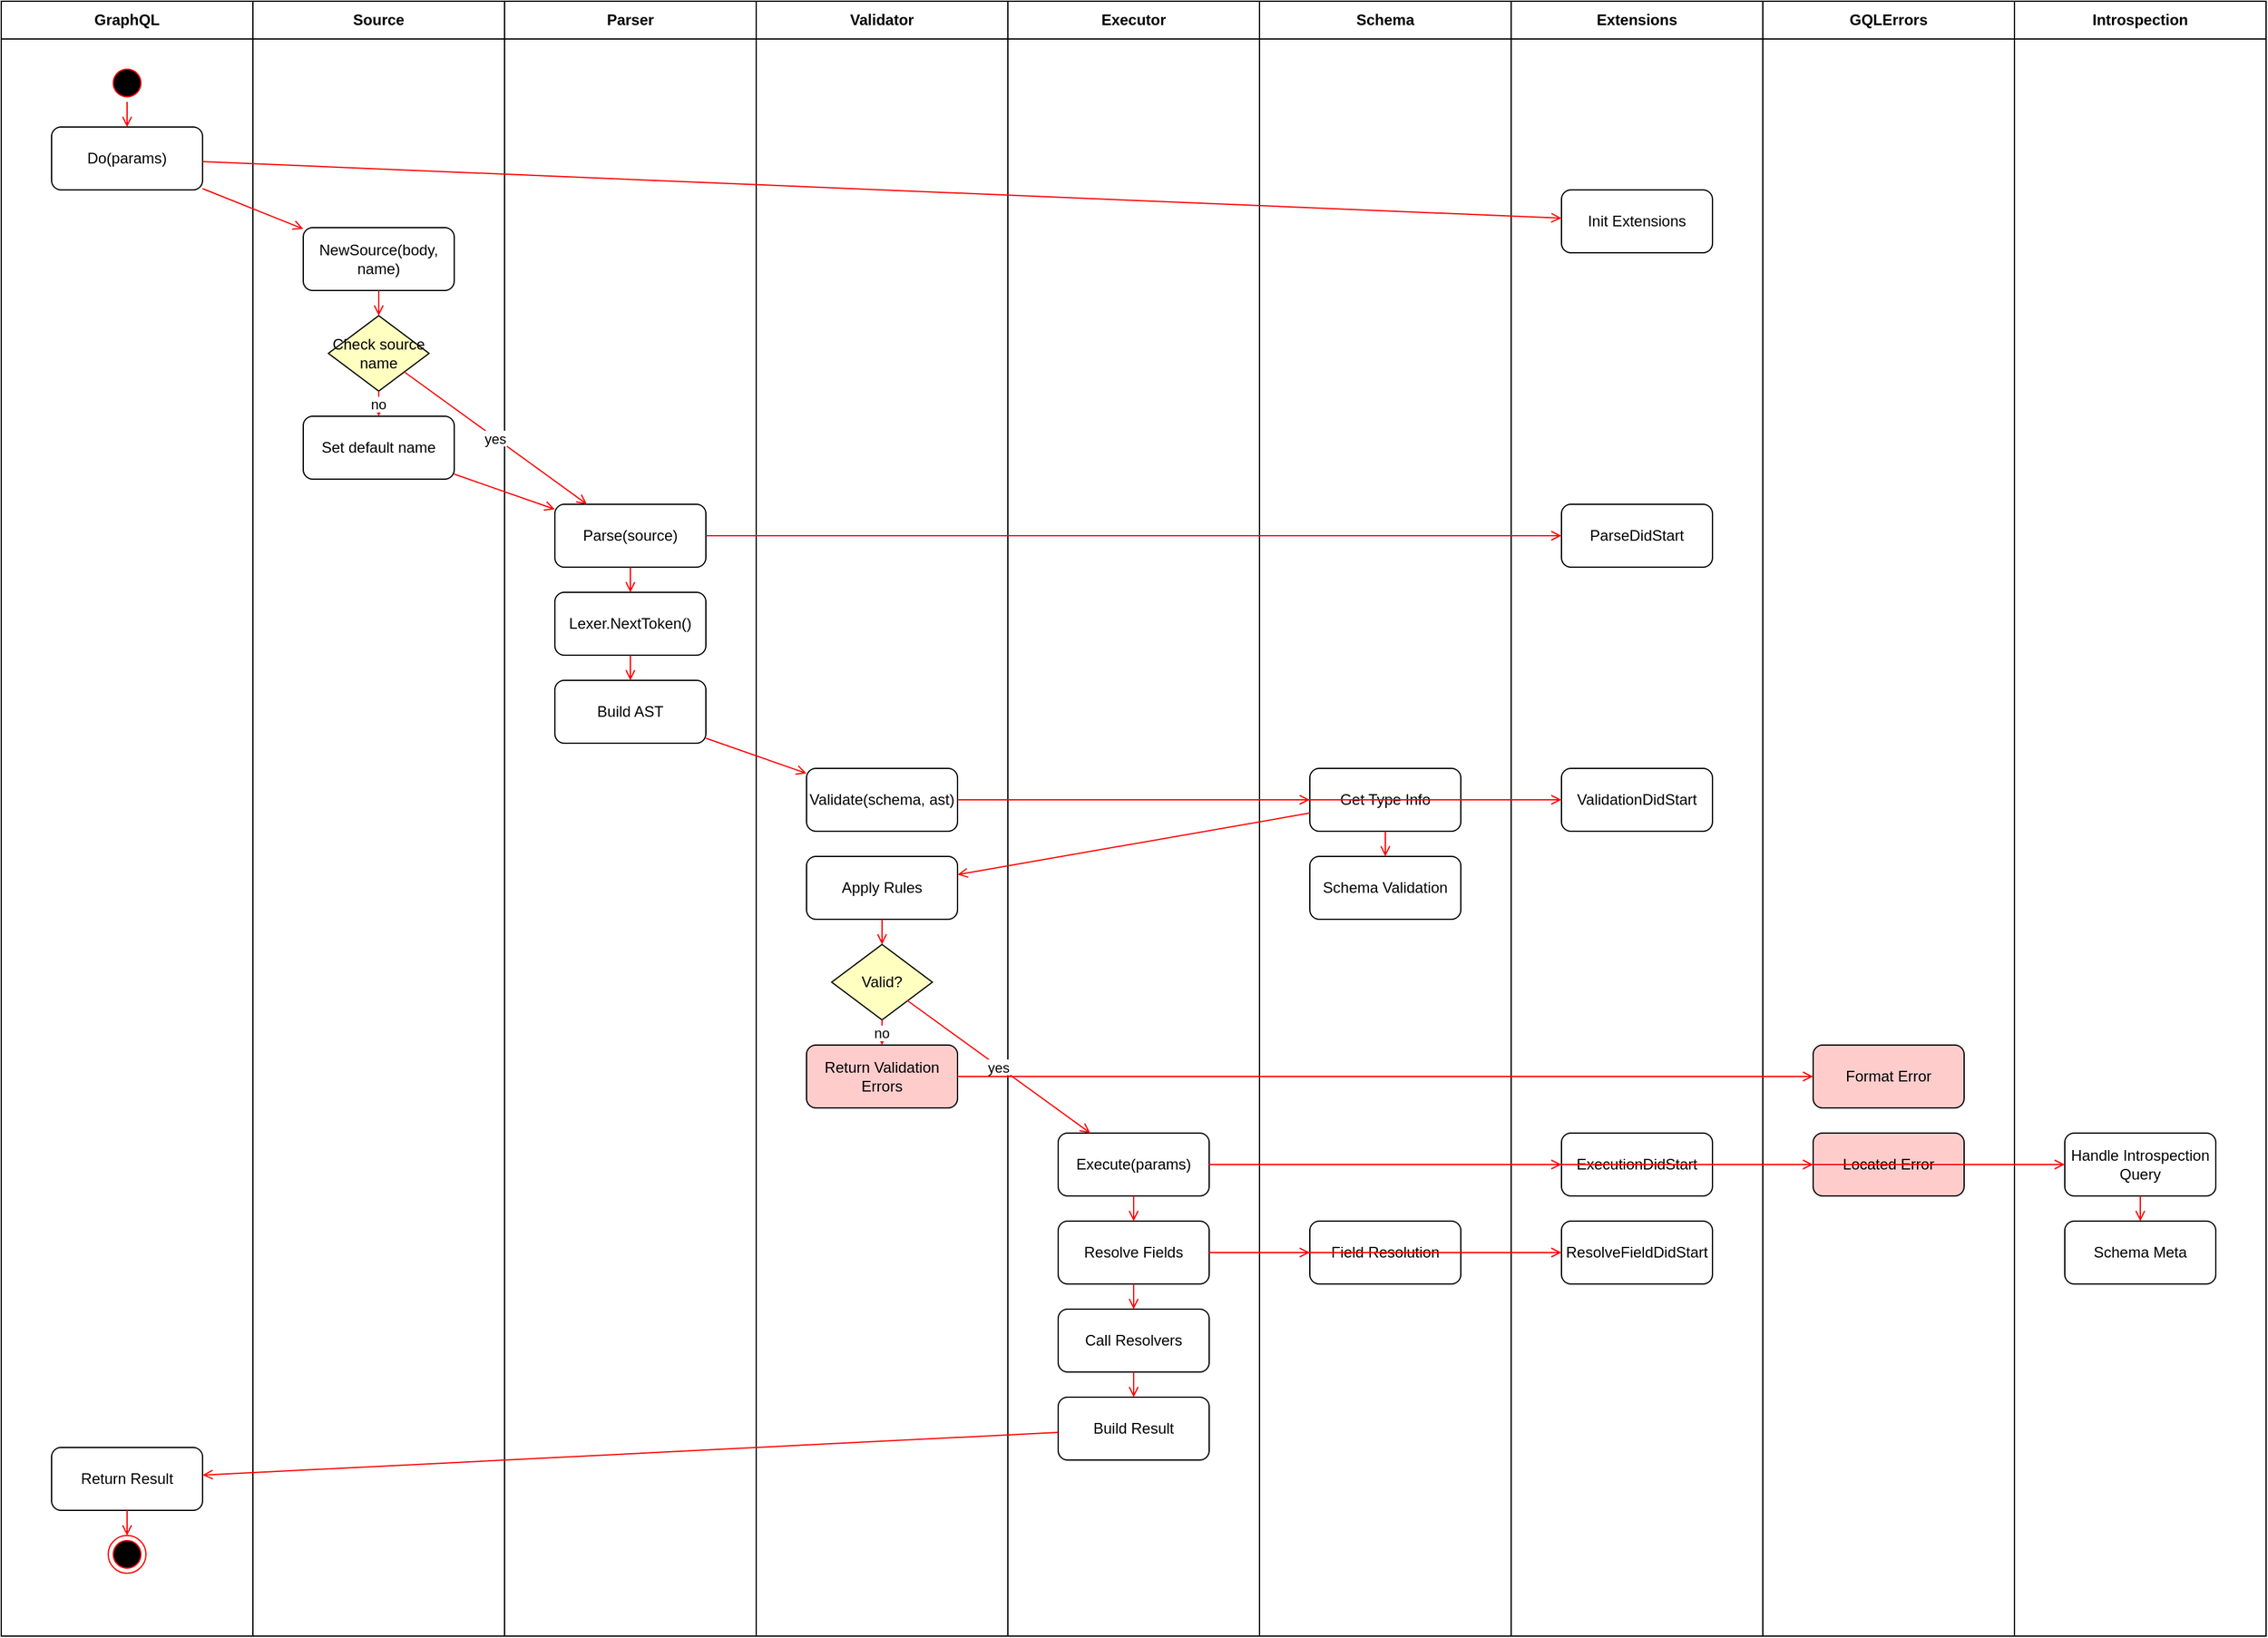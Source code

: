 <mxfile version="24.7.17">
  <diagram name="Page-1" id="e7e014a7-5840-1c2e-5031-d8a46d1fe8dd">
    <mxGraphModel dx="2000" dy="1200" grid="1" gridSize="10" guides="1" tooltips="1" connect="1" arrows="1" fold="1" page="1" pageScale="1" pageWidth="2000" pageHeight="1400" background="none" math="0" shadow="0">
      <root>
        <mxCell id="0" />
        <mxCell id="1" parent="0" />
        
        <!-- GraphQL Main Lane -->
        <mxCell id="graphql-lane" value="GraphQL" style="swimlane;whiteSpace=wrap;startSize=30;" parent="1" vertex="1">
          <mxGeometry x="50" y="50" width="200" height="1300" as="geometry" />
        </mxCell>
        <mxCell id="start-state" value="" style="ellipse;shape=startState;fillColor=#000000;strokeColor=#ff0000;" parent="graphql-lane" vertex="1">
          <mxGeometry x="85" y="50" width="30" height="30" as="geometry" />
        </mxCell>
        <mxCell id="do-action" value="Do(params)" style="rounded=1;whiteSpace=wrap;html=1;" parent="graphql-lane" vertex="1">
          <mxGeometry x="40" y="100" width="120" height="50" as="geometry" />
        </mxCell>
        <mxCell id="result-action" value="Return Result" style="rounded=1;whiteSpace=wrap;html=1;" parent="graphql-lane" vertex="1">
          <mxGeometry x="40" y="1150" width="120" height="50" as="geometry" />
        </mxCell>
        <mxCell id="end-state" value="" style="ellipse;shape=endState;fillColor=#000000;strokeColor=#ff0000;" parent="graphql-lane" vertex="1">
          <mxGeometry x="85" y="1220" width="30" height="30" as="geometry" />
        </mxCell>
        
        <!-- Source Lane -->
        <mxCell id="source-lane" value="Source" style="swimlane;whiteSpace=wrap;startSize=30;" parent="1" vertex="1">
          <mxGeometry x="250" y="50" width="200" height="1300" as="geometry" />
        </mxCell>
        <mxCell id="new-source" value="NewSource(body, name)" style="rounded=1;whiteSpace=wrap;html=1;" parent="source-lane" vertex="1">
          <mxGeometry x="40" y="180" width="120" height="50" as="geometry" />
        </mxCell>
        <mxCell id="check-source-name" value="Check source name" style="rhombus;whiteSpace=wrap;html=1;fillColor=#ffffc0;" parent="source-lane" vertex="1">
          <mxGeometry x="60" y="250" width="80" height="60" as="geometry" />
        </mxCell>
        <mxCell id="set-default-name" value="Set default name" style="rounded=1;whiteSpace=wrap;html=1;" parent="source-lane" vertex="1">
          <mxGeometry x="40" y="330" width="120" height="50" as="geometry" />
        </mxCell>
        
        <!-- Parser Lane -->
        <mxCell id="parser-lane" value="Parser" style="swimlane;whiteSpace=wrap;startSize=30;" parent="1" vertex="1">
          <mxGeometry x="450" y="50" width="200" height="1300" as="geometry" />
        </mxCell>
        <mxCell id="parse-action" value="Parse(source)" style="rounded=1;whiteSpace=wrap;html=1;" parent="parser-lane" vertex="1">
          <mxGeometry x="40" y="400" width="120" height="50" as="geometry" />
        </mxCell>
        <mxCell id="lexer-action" value="Lexer.NextToken()" style="rounded=1;whiteSpace=wrap;html=1;" parent="parser-lane" vertex="1">
          <mxGeometry x="40" y="470" width="120" height="50" as="geometry" />
        </mxCell>
        <mxCell id="build-ast" value="Build AST" style="rounded=1;whiteSpace=wrap;html=1;" parent="parser-lane" vertex="1">
          <mxGeometry x="40" y="540" width="120" height="50" as="geometry" />
        </mxCell>
        
        <!-- Validator Lane -->
        <mxCell id="validator-lane" value="Validator" style="swimlane;whiteSpace=wrap;startSize=30;" parent="1" vertex="1">
          <mxGeometry x="650" y="50" width="200" height="1300" as="geometry" />
        </mxCell>
        <mxCell id="validate-action" value="Validate(schema, ast)" style="rounded=1;whiteSpace=wrap;html=1;" parent="validator-lane" vertex="1">
          <mxGeometry x="40" y="610" width="120" height="50" as="geometry" />
        </mxCell>
        <mxCell id="apply-rules" value="Apply Rules" style="rounded=1;whiteSpace=wrap;html=1;" parent="validator-lane" vertex="1">
          <mxGeometry x="40" y="680" width="120" height="50" as="geometry" />
        </mxCell>
        <mxCell id="validation-check" value="Valid?" style="rhombus;whiteSpace=wrap;html=1;fillColor=#ffffc0;" parent="validator-lane" vertex="1">
          <mxGeometry x="60" y="750" width="80" height="60" as="geometry" />
        </mxCell>
        <mxCell id="validation-error" value="Return Validation Errors" style="rounded=1;whiteSpace=wrap;html=1;fillColor=#ffcccc;" parent="validator-lane" vertex="1">
          <mxGeometry x="40" y="830" width="120" height="50" as="geometry" />
        </mxCell>
        
        <!-- Executor Lane -->
        <mxCell id="executor-lane" value="Executor" style="swimlane;whiteSpace=wrap;startSize=30;" parent="1" vertex="1">
          <mxGeometry x="850" y="50" width="200" height="1300" as="geometry" />
        </mxCell>
        <mxCell id="execute-action" value="Execute(params)" style="rounded=1;whiteSpace=wrap;html=1;" parent="executor-lane" vertex="1">
          <mxGeometry x="40" y="900" width="120" height="50" as="geometry" />
        </mxCell>
        <mxCell id="resolve-fields" value="Resolve Fields" style="rounded=1;whiteSpace=wrap;html=1;" parent="executor-lane" vertex="1">
          <mxGeometry x="40" y="970" width="120" height="50" as="geometry" />
        </mxCell>
        <mxCell id="call-resolvers" value="Call Resolvers" style="rounded=1;whiteSpace=wrap;html=1;" parent="executor-lane" vertex="1">
          <mxGeometry x="40" y="1040" width="120" height="50" as="geometry" />
        </mxCell>
        <mxCell id="build-result" value="Build Result" style="rounded=1;whiteSpace=wrap;html=1;" parent="executor-lane" vertex="1">
          <mxGeometry x="40" y="1110" width="120" height="50" as="geometry" />
        </mxCell>
        
        <!-- Schema Lane -->
        <mxCell id="schema-lane" value="Schema" style="swimlane;whiteSpace=wrap;startSize=30;" parent="1" vertex="1">
          <mxGeometry x="1050" y="50" width="200" height="1300" as="geometry" />
        </mxCell>
        <mxCell id="schema-lookup" value="Get Type Info" style="rounded=1;whiteSpace=wrap;html=1;" parent="schema-lane" vertex="1">
          <mxGeometry x="40" y="610" width="120" height="50" as="geometry" />
        </mxCell>
        <mxCell id="schema-validation" value="Schema Validation" style="rounded=1;whiteSpace=wrap;html=1;" parent="schema-lane" vertex="1">
          <mxGeometry x="40" y="680" width="120" height="50" as="geometry" />
        </mxCell>
        <mxCell id="field-resolution" value="Field Resolution" style="rounded=1;whiteSpace=wrap;html=1;" parent="schema-lane" vertex="1">
          <mxGeometry x="40" y="970" width="120" height="50" as="geometry" />
        </mxCell>
        
        <!-- Extensions Lane -->
        <mxCell id="extensions-lane" value="Extensions" style="swimlane;whiteSpace=wrap;startSize=30;" parent="1" vertex="1">
          <mxGeometry x="1250" y="50" width="200" height="1300" as="geometry" />
        </mxCell>
        <mxCell id="init-extensions" value="Init Extensions" style="rounded=1;whiteSpace=wrap;html=1;" parent="extensions-lane" vertex="1">
          <mxGeometry x="40" y="150" width="120" height="50" as="geometry" />
        </mxCell>
        <mxCell id="parse-hook" value="ParseDidStart" style="rounded=1;whiteSpace=wrap;html=1;" parent="extensions-lane" vertex="1">
          <mxGeometry x="40" y="400" width="120" height="50" as="geometry" />
        </mxCell>
        <mxCell id="validation-hook" value="ValidationDidStart" style="rounded=1;whiteSpace=wrap;html=1;" parent="extensions-lane" vertex="1">
          <mxGeometry x="40" y="610" width="120" height="50" as="geometry" />
        </mxCell>
        <mxCell id="execution-hook" value="ExecutionDidStart" style="rounded=1;whiteSpace=wrap;html=1;" parent="extensions-lane" vertex="1">
          <mxGeometry x="40" y="900" width="120" height="50" as="geometry" />
        </mxCell>
        <mxCell id="resolve-hook" value="ResolveFieldDidStart" style="rounded=1;whiteSpace=wrap;html=1;" parent="extensions-lane" vertex="1">
          <mxGeometry x="40" y="970" width="120" height="50" as="geometry" />
        </mxCell>
        
        <!-- Error Handling Lane -->
        <mxCell id="error-lane" value="GQLErrors" style="swimlane;whiteSpace=wrap;startSize=30;" parent="1" vertex="1">
          <mxGeometry x="1450" y="50" width="200" height="1300" as="geometry" />
        </mxCell>
        <mxCell id="format-error" value="Format Error" style="rounded=1;whiteSpace=wrap;html=1;fillColor=#ffcccc;" parent="error-lane" vertex="1">
          <mxGeometry x="40" y="830" width="120" height="50" as="geometry" />
        </mxCell>
        <mxCell id="located-error" value="Located Error" style="rounded=1;whiteSpace=wrap;html=1;fillColor=#ffcccc;" parent="error-lane" vertex="1">
          <mxGeometry x="40" y="900" width="120" height="50" as="geometry" />
        </mxCell>
        
        <!-- Introspection Lane -->
        <mxCell id="introspection-lane" value="Introspection" style="swimlane;whiteSpace=wrap;startSize=30;" parent="1" vertex="1">
          <mxGeometry x="1650" y="50" width="200" height="1300" as="geometry" />
        </mxCell>
        <mxCell id="introspection-query" value="Handle Introspection Query" style="rounded=1;whiteSpace=wrap;html=1;" parent="introspection-lane" vertex="1">
          <mxGeometry x="40" y="900" width="120" height="50" as="geometry" />
        </mxCell>
        <mxCell id="schema-meta" value="Schema Meta" style="rounded=1;whiteSpace=wrap;html=1;" parent="introspection-lane" vertex="1">
          <mxGeometry x="40" y="970" width="120" height="50" as="geometry" />
        </mxCell>
        
        <!-- Flow connections -->
        <mxCell id="start-to-do" value="" style="endArrow=open;strokeColor=#FF0000;endFill=1;rounded=0;" parent="1" source="start-state" target="do-action" edge="1">
          <mxGeometry relative="1" as="geometry" />
        </mxCell>
        
        <mxCell id="do-to-source" value="" style="endArrow=open;strokeColor=#FF0000;endFill=1;rounded=0;" parent="1" source="do-action" target="new-source" edge="1">
          <mxGeometry relative="1" as="geometry" />
        </mxCell>
        
        <mxCell id="do-to-extensions" value="" style="endArrow=open;strokeColor=#FF0000;endFill=1;rounded=0;" parent="1" source="do-action" target="init-extensions" edge="1">
          <mxGeometry relative="1" as="geometry" />
        </mxCell>
        
        <mxCell id="source-to-check" value="" style="endArrow=open;strokeColor=#FF0000;endFill=1;rounded=0;" parent="1" source="new-source" target="check-source-name" edge="1">
          <mxGeometry relative="1" as="geometry" />
        </mxCell>
        
        <mxCell id="check-to-default" value="no" style="endArrow=open;strokeColor=#FF0000;endFill=1;rounded=0;" parent="1" source="check-source-name" target="set-default-name" edge="1">
          <mxGeometry relative="1" as="geometry" />
        </mxCell>
        
        <mxCell id="source-to-parse" value="" style="endArrow=open;strokeColor=#FF0000;endFill=1;rounded=0;" parent="1" source="set-default-name" target="parse-action" edge="1">
          <mxGeometry relative="1" as="geometry" />
        </mxCell>
        
        <mxCell id="check-to-parse" value="yes" style="endArrow=open;strokeColor=#FF0000;endFill=1;rounded=0;" parent="1" source="check-source-name" target="parse-action" edge="1">
          <mxGeometry relative="1" as="geometry" />
        </mxCell>
        
        <mxCell id="parse-to-lexer" value="" style="endArrow=open;strokeColor=#FF0000;endFill=1;rounded=0;" parent="1" source="parse-action" target="lexer-action" edge="1">
          <mxGeometry relative="1" as="geometry" />
        </mxCell>
        
        <mxCell id="parse-to-hook" value="" style="endArrow=open;strokeColor=#FF0000;endFill=1;rounded=0;" parent="1" source="parse-action" target="parse-hook" edge="1">
          <mxGeometry relative="1" as="geometry" />
        </mxCell>
        
        <mxCell id="lexer-to-ast" value="" style="endArrow=open;strokeColor=#FF0000;endFill=1;rounded=0;" parent="1" source="lexer-action" target="build-ast" edge="1">
          <mxGeometry relative="1" as="geometry" />
        </mxCell>
        
        <mxCell id="ast-to-validate" value="" style="endArrow=open;strokeColor=#FF0000;endFill=1;rounded=0;" parent="1" source="build-ast" target="validate-action" edge="1">
          <mxGeometry relative="1" as="geometry" />
        </mxCell>
        
        <mxCell id="validate-to-schema" value="" style="endArrow=open;strokeColor=#FF0000;endFill=1;rounded=0;" parent="1" source="validate-action" target="schema-lookup" edge="1">
          <mxGeometry relative="1" as="geometry" />
        </mxCell>
        
        <mxCell id="validate-to-hook" value="" style="endArrow=open;strokeColor=#FF0000;endFill=1;rounded=0;" parent="1" source="validate-action" target="validation-hook" edge="1">
          <mxGeometry relative="1" as="geometry" />
        </mxCell>
        
        <mxCell id="schema-to-rules" value="" style="endArrow=open;strokeColor=#FF0000;endFill=1;rounded=0;" parent="1" source="schema-lookup" target="apply-rules" edge="1">
          <mxGeometry relative="1" as="geometry" />
        </mxCell>
        
        <mxCell id="schema-to-validation" value="" style="endArrow=open;strokeColor=#FF0000;endFill=1;rounded=0;" parent="1" source="schema-lookup" target="schema-validation" edge="1">
          <mxGeometry relative="1" as="geometry" />
        </mxCell>
        
        <mxCell id="rules-to-check" value="" style="endArrow=open;strokeColor=#FF0000;endFill=1;rounded=0;" parent="1" source="apply-rules" target="validation-check" edge="1">
          <mxGeometry relative="1" as="geometry" />
        </mxCell>
        
        <mxCell id="check-to-error" value="no" style="endArrow=open;strokeColor=#FF0000;endFill=1;rounded=0;" parent="1" source="validation-check" target="validation-error" edge="1">
          <mxGeometry relative="1" as="geometry" />
        </mxCell>
        
        <mxCell id="error-to-format" value="" style="endArrow=open;strokeColor=#FF0000;endFill=1;rounded=0;" parent="1" source="validation-error" target="format-error" edge="1">
          <mxGeometry relative="1" as="geometry" />
        </mxCell>
        
        <mxCell id="check-to-execute" value="yes" style="endArrow=open;strokeColor=#FF0000;endFill=1;rounded=0;" parent="1" source="validation-check" target="execute-action" edge="1">
          <mxGeometry relative="1" as="geometry" />
        </mxCell>
        
        <mxCell id="execute-to-hook" value="" style="endArrow=open;strokeColor=#FF0000;endFill=1;rounded=0;" parent="1" source="execute-action" target="execution-hook" edge="1">
          <mxGeometry relative="1" as="geometry" />
        </mxCell>
        
        <mxCell id="execute-to-error" value="" style="endArrow=open;strokeColor=#FF0000;endFill=1;rounded=0;" parent="1" source="execute-action" target="located-error" edge="1">
          <mxGeometry relative="1" as="geometry" />
        </mxCell>
        
        <mxCell id="execute-to-introspection" value="" style="endArrow=open;strokeColor=#FF0000;endFill=1;rounded=0;" parent="1" source="execute-action" target="introspection-query" edge="1">
          <mxGeometry relative="1" as="geometry" />
        </mxCell>
        
        <mxCell id="execute-to-resolve" value="" style="endArrow=open;strokeColor=#FF0000;endFill=1;rounded=0;" parent="1" source="execute-action" target="resolve-fields" edge="1">
          <mxGeometry relative="1" as="geometry" />
        </mxCell>
        
        <mxCell id="resolve-to-schema" value="" style="endArrow=open;strokeColor=#FF0000;endFill=1;rounded=0;" parent="1" source="resolve-fields" target="field-resolution" edge="1">
          <mxGeometry relative="1" as="geometry" />
        </mxCell>
        
        <mxCell id="resolve-to-hook" value="" style="endArrow=open;strokeColor=#FF0000;endFill=1;rounded=0;" parent="1" source="resolve-fields" target="resolve-hook" edge="1">
          <mxGeometry relative="1" as="geometry" />
        </mxCell>
        
        <mxCell id="resolve-to-call" value="" style="endArrow=open;strokeColor=#FF0000;endFill=1;rounded=0;" parent="1" source="resolve-fields" target="call-resolvers" edge="1">
          <mxGeometry relative="1" as="geometry" />
        </mxCell>
        
        <mxCell id="introspection-to-meta" value="" style="endArrow=open;strokeColor=#FF0000;endFill=1;rounded=0;" parent="1" source="introspection-query" target="schema-meta" edge="1">
          <mxGeometry relative="1" as="geometry" />
        </mxCell>
        
        <mxCell id="call-to-build" value="" style="endArrow=open;strokeColor=#FF0000;endFill=1;rounded=0;" parent="1" source="call-resolvers" target="build-result" edge="1">
          <mxGeometry relative="1" as="geometry" />
        </mxCell>
        
        <mxCell id="build-to-result" value="" style="endArrow=open;strokeColor=#FF0000;endFill=1;rounded=0;" parent="1" source="build-result" target="result-action" edge="1">
          <mxGeometry relative="1" as="geometry" />
        </mxCell>
        
        <mxCell id="result-to-end" value="" style="endArrow=open;strokeColor=#FF0000;endFill=1;rounded=0;" parent="1" source="result-action" target="end-state" edge="1">
          <mxGeometry relative="1" as="geometry" />
        </mxCell>
        
      </root>
    </mxGraphModel>
  </diagram>
</mxfile>
